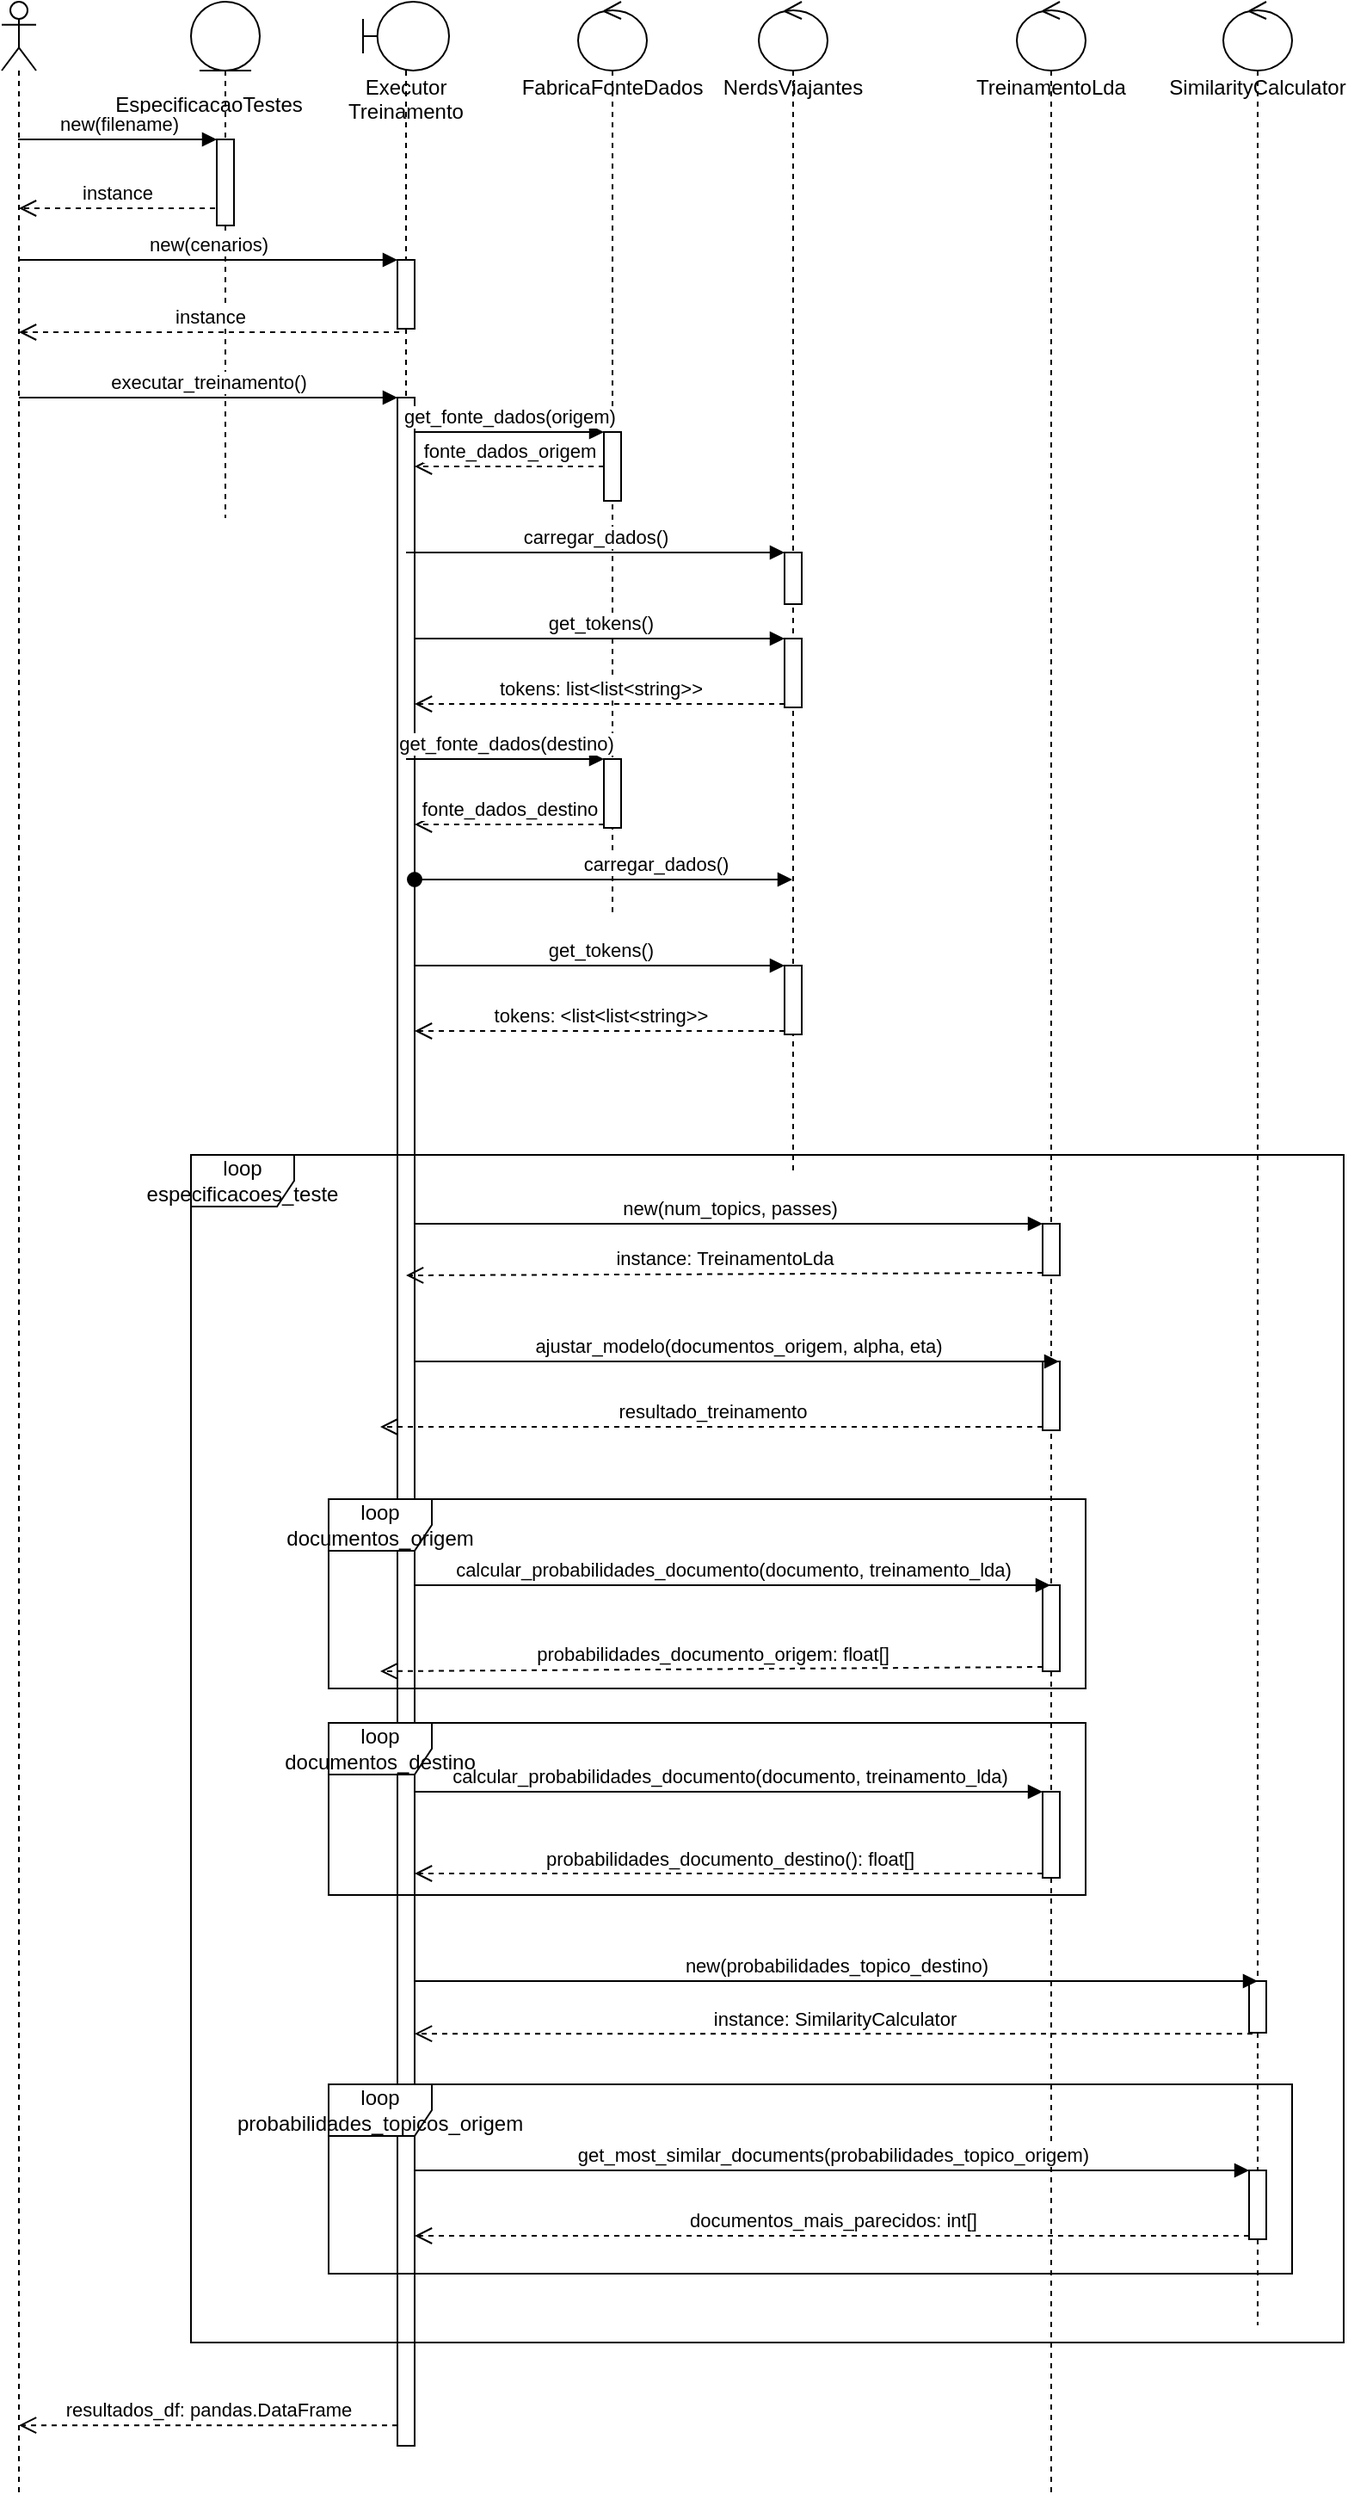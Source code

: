 <mxfile version="14.9.2"><diagram id="l7LE4VtOFidn9pgLbhHb" name="Page-1"><mxGraphModel dx="923" dy="546" grid="1" gridSize="10" guides="1" tooltips="1" connect="1" arrows="1" fold="1" page="1" pageScale="1" pageWidth="850" pageHeight="300" math="0" shadow="0"><root><mxCell id="0"/><mxCell id="1" parent="0"/><mxCell id="Nyy3oNbUy6ZS3wPXGZzE-1" value="&lt;div&gt;Executor&lt;/div&gt;&lt;div&gt;Treinamento&lt;/div&gt;&lt;div&gt;&lt;br&gt;&lt;/div&gt;&lt;div&gt;&lt;br&gt;&lt;/div&gt;" style="shape=umlLifeline;participant=umlBoundary;perimeter=lifelinePerimeter;whiteSpace=wrap;html=1;container=1;collapsible=0;recursiveResize=0;verticalAlign=top;spacingTop=36;outlineConnect=0;noLabel=0;" vertex="1" parent="1"><mxGeometry x="260" y="30" width="50" height="300" as="geometry"/></mxCell><mxCell id="Nyy3oNbUy6ZS3wPXGZzE-2" value="&lt;div&gt;TreinamentoLda&lt;/div&gt;&lt;div&gt;&lt;br&gt;&lt;/div&gt;" style="shape=umlLifeline;participant=umlControl;perimeter=lifelinePerimeter;whiteSpace=wrap;html=1;container=1;collapsible=0;recursiveResize=0;verticalAlign=top;spacingTop=36;outlineConnect=0;" vertex="1" parent="1"><mxGeometry x="640" y="30" width="40" height="1450" as="geometry"/></mxCell><mxCell id="Nyy3oNbUy6ZS3wPXGZzE-40" value="" style="html=1;points=[];perimeter=orthogonalPerimeter;" vertex="1" parent="Nyy3oNbUy6ZS3wPXGZzE-2"><mxGeometry x="15" y="710" width="10" height="30" as="geometry"/></mxCell><mxCell id="Nyy3oNbUy6ZS3wPXGZzE-3" value="" style="shape=umlLifeline;participant=umlActor;perimeter=lifelinePerimeter;whiteSpace=wrap;html=1;container=1;collapsible=0;recursiveResize=0;verticalAlign=top;spacingTop=36;outlineConnect=0;" vertex="1" parent="1"><mxGeometry x="50" y="30" width="20" height="1450" as="geometry"/></mxCell><mxCell id="Nyy3oNbUy6ZS3wPXGZzE-7" value="" style="shape=umlLifeline;participant=umlEntity;perimeter=lifelinePerimeter;whiteSpace=wrap;html=1;container=1;collapsible=0;recursiveResize=0;verticalAlign=top;spacingTop=36;outlineConnect=0;" vertex="1" parent="1"><mxGeometry x="160" y="30" width="40" height="300" as="geometry"/></mxCell><mxCell id="Nyy3oNbUy6ZS3wPXGZzE-8" value="&lt;div&gt;EspecificacaoTestes&lt;/div&gt;" style="text;html=1;align=center;verticalAlign=middle;resizable=0;points=[];autosize=1;strokeColor=none;" vertex="1" parent="1"><mxGeometry x="110" y="80" width="120" height="20" as="geometry"/></mxCell><mxCell id="Nyy3oNbUy6ZS3wPXGZzE-9" value="" style="html=1;points=[];perimeter=orthogonalPerimeter;" vertex="1" parent="1"><mxGeometry x="175" y="110" width="10" height="50" as="geometry"/></mxCell><mxCell id="Nyy3oNbUy6ZS3wPXGZzE-10" value="new(filename)" style="html=1;verticalAlign=bottom;endArrow=block;entryX=0;entryY=0;" edge="1" target="Nyy3oNbUy6ZS3wPXGZzE-9" parent="1"><mxGeometry relative="1" as="geometry"><mxPoint x="59.5" y="110" as="sourcePoint"/><Array as="points"><mxPoint x="90" y="110"/></Array></mxGeometry></mxCell><mxCell id="Nyy3oNbUy6ZS3wPXGZzE-11" value="instance" style="html=1;verticalAlign=bottom;endArrow=open;dashed=1;endSize=8;" edge="1" parent="1" target="Nyy3oNbUy6ZS3wPXGZzE-3"><mxGeometry relative="1" as="geometry"><mxPoint x="70" y="190" as="targetPoint"/><mxPoint x="174" y="150" as="sourcePoint"/><Array as="points"><mxPoint x="130" y="150"/></Array></mxGeometry></mxCell><mxCell id="Nyy3oNbUy6ZS3wPXGZzE-12" value="" style="html=1;points=[];perimeter=orthogonalPerimeter;" vertex="1" parent="1"><mxGeometry x="280" y="180" width="10" height="40" as="geometry"/></mxCell><mxCell id="Nyy3oNbUy6ZS3wPXGZzE-13" value="new(cenarios)" style="html=1;verticalAlign=bottom;endArrow=block;entryX=0;entryY=0;" edge="1" target="Nyy3oNbUy6ZS3wPXGZzE-12" parent="1" source="Nyy3oNbUy6ZS3wPXGZzE-3"><mxGeometry relative="1" as="geometry"><mxPoint x="360" y="210" as="sourcePoint"/></mxGeometry></mxCell><mxCell id="Nyy3oNbUy6ZS3wPXGZzE-14" value="instance" style="html=1;verticalAlign=bottom;endArrow=open;dashed=1;endSize=8;exitX=0.1;exitY=1.05;exitDx=0;exitDy=0;exitPerimeter=0;" edge="1" source="Nyy3oNbUy6ZS3wPXGZzE-12" parent="1" target="Nyy3oNbUy6ZS3wPXGZzE-3"><mxGeometry relative="1" as="geometry"><mxPoint x="360" y="286" as="targetPoint"/></mxGeometry></mxCell><mxCell id="Nyy3oNbUy6ZS3wPXGZzE-15" value="" style="html=1;points=[];perimeter=orthogonalPerimeter;" vertex="1" parent="1"><mxGeometry x="280" y="260" width="10" height="1190" as="geometry"/></mxCell><mxCell id="Nyy3oNbUy6ZS3wPXGZzE-16" value="executar_treinamento()" style="html=1;verticalAlign=bottom;endArrow=block;entryX=0;entryY=0;" edge="1" target="Nyy3oNbUy6ZS3wPXGZzE-15" parent="1" source="Nyy3oNbUy6ZS3wPXGZzE-3"><mxGeometry relative="1" as="geometry"><mxPoint x="210" y="260" as="sourcePoint"/></mxGeometry></mxCell><mxCell id="Nyy3oNbUy6ZS3wPXGZzE-17" value="resultados_df: pandas.DataFrame" style="html=1;verticalAlign=bottom;endArrow=open;dashed=1;endSize=8;exitX=0;exitY=0.99;exitDx=0;exitDy=0;exitPerimeter=0;" edge="1" source="Nyy3oNbUy6ZS3wPXGZzE-15" parent="1" target="Nyy3oNbUy6ZS3wPXGZzE-3"><mxGeometry relative="1" as="geometry"><mxPoint x="60" y="336" as="targetPoint"/><mxPoint x="285" y="1580" as="sourcePoint"/></mxGeometry></mxCell><mxCell id="Nyy3oNbUy6ZS3wPXGZzE-18" value="&lt;div&gt;FabricaFonteDados&lt;/div&gt;&lt;div&gt;&lt;br&gt;&lt;/div&gt;" style="shape=umlLifeline;participant=umlControl;perimeter=lifelinePerimeter;whiteSpace=wrap;html=1;container=1;collapsible=0;recursiveResize=0;verticalAlign=top;spacingTop=36;outlineConnect=0;" vertex="1" parent="1"><mxGeometry x="385" y="30" width="40" height="530" as="geometry"/></mxCell><mxCell id="Nyy3oNbUy6ZS3wPXGZzE-19" value="" style="html=1;points=[];perimeter=orthogonalPerimeter;" vertex="1" parent="1"><mxGeometry x="400" y="280" width="10" height="40" as="geometry"/></mxCell><mxCell id="Nyy3oNbUy6ZS3wPXGZzE-20" value="get_fonte_dados(origem)" style="html=1;verticalAlign=bottom;endArrow=block;entryX=0;entryY=0;" edge="1" target="Nyy3oNbUy6ZS3wPXGZzE-19" parent="1" source="Nyy3oNbUy6ZS3wPXGZzE-15"><mxGeometry relative="1" as="geometry"><mxPoint x="330" y="280" as="sourcePoint"/></mxGeometry></mxCell><mxCell id="Nyy3oNbUy6ZS3wPXGZzE-21" value="&lt;div&gt;fonte_dados_origem&lt;/div&gt;" style="html=1;verticalAlign=bottom;endArrow=open;dashed=1;endSize=8;" edge="1" source="Nyy3oNbUy6ZS3wPXGZzE-19" parent="1" target="Nyy3oNbUy6ZS3wPXGZzE-15"><mxGeometry relative="1" as="geometry"><mxPoint x="290" y="356" as="targetPoint"/></mxGeometry></mxCell><mxCell id="Nyy3oNbUy6ZS3wPXGZzE-22" value="NerdsViajantes" style="shape=umlLifeline;participant=umlControl;perimeter=lifelinePerimeter;whiteSpace=wrap;html=1;container=1;collapsible=0;recursiveResize=0;verticalAlign=top;spacingTop=36;outlineConnect=0;" vertex="1" parent="1"><mxGeometry x="490" y="30" width="40" height="680" as="geometry"/></mxCell><mxCell id="Nyy3oNbUy6ZS3wPXGZzE-24" value="carregar_dados()" style="html=1;verticalAlign=bottom;endArrow=block;entryX=0;entryY=0;" edge="1" target="Nyy3oNbUy6ZS3wPXGZzE-23" parent="1"><mxGeometry relative="1" as="geometry"><mxPoint x="285" y="350" as="sourcePoint"/></mxGeometry></mxCell><mxCell id="Nyy3oNbUy6ZS3wPXGZzE-23" value="" style="html=1;points=[];perimeter=orthogonalPerimeter;" vertex="1" parent="1"><mxGeometry x="505" y="350" width="10" height="30" as="geometry"/></mxCell><mxCell id="Nyy3oNbUy6ZS3wPXGZzE-26" value="" style="html=1;points=[];perimeter=orthogonalPerimeter;" vertex="1" parent="1"><mxGeometry x="505" y="400" width="10" height="40" as="geometry"/></mxCell><mxCell id="Nyy3oNbUy6ZS3wPXGZzE-27" value="get_tokens()" style="html=1;verticalAlign=bottom;endArrow=block;entryX=0;entryY=0;" edge="1" target="Nyy3oNbUy6ZS3wPXGZzE-26" parent="1" source="Nyy3oNbUy6ZS3wPXGZzE-15"><mxGeometry relative="1" as="geometry"><mxPoint x="435" y="400" as="sourcePoint"/></mxGeometry></mxCell><mxCell id="Nyy3oNbUy6ZS3wPXGZzE-28" value="tokens: list&amp;lt;list&amp;lt;string&amp;gt;&amp;gt;" style="html=1;verticalAlign=bottom;endArrow=open;dashed=1;endSize=8;exitX=0;exitY=0.95;" edge="1" source="Nyy3oNbUy6ZS3wPXGZzE-26" parent="1" target="Nyy3oNbUy6ZS3wPXGZzE-15"><mxGeometry relative="1" as="geometry"><mxPoint x="435" y="476" as="targetPoint"/></mxGeometry></mxCell><mxCell id="Nyy3oNbUy6ZS3wPXGZzE-29" value="" style="html=1;points=[];perimeter=orthogonalPerimeter;" vertex="1" parent="1"><mxGeometry x="400" y="470" width="10" height="40" as="geometry"/></mxCell><mxCell id="Nyy3oNbUy6ZS3wPXGZzE-30" value="get_fonte_dados(destino)" style="html=1;verticalAlign=bottom;endArrow=block;entryX=0;entryY=0;" edge="1" target="Nyy3oNbUy6ZS3wPXGZzE-29" parent="1"><mxGeometry relative="1" as="geometry"><mxPoint x="285" y="470" as="sourcePoint"/></mxGeometry></mxCell><mxCell id="Nyy3oNbUy6ZS3wPXGZzE-31" value="fonte_dados_destino" style="html=1;verticalAlign=bottom;endArrow=open;dashed=1;endSize=8;exitX=0;exitY=0.95;" edge="1" source="Nyy3oNbUy6ZS3wPXGZzE-29" parent="1" target="Nyy3oNbUy6ZS3wPXGZzE-15"><mxGeometry relative="1" as="geometry"><mxPoint x="330" y="546" as="targetPoint"/></mxGeometry></mxCell><mxCell id="Nyy3oNbUy6ZS3wPXGZzE-33" value="carregar_dados()" style="html=1;verticalAlign=bottom;startArrow=oval;startFill=1;endArrow=block;startSize=8;" edge="1" parent="1" source="Nyy3oNbUy6ZS3wPXGZzE-15" target="Nyy3oNbUy6ZS3wPXGZzE-22"><mxGeometry x="0.269" width="60" relative="1" as="geometry"><mxPoint x="430" y="530" as="sourcePoint"/><mxPoint x="490" y="530" as="targetPoint"/><Array as="points"><mxPoint x="480" y="540"/></Array><mxPoint as="offset"/></mxGeometry></mxCell><mxCell id="Nyy3oNbUy6ZS3wPXGZzE-34" value="" style="html=1;points=[];perimeter=orthogonalPerimeter;" vertex="1" parent="1"><mxGeometry x="505" y="590" width="10" height="40" as="geometry"/></mxCell><mxCell id="Nyy3oNbUy6ZS3wPXGZzE-35" value="get_tokens()" style="html=1;verticalAlign=bottom;endArrow=block;entryX=0;entryY=0;" edge="1" target="Nyy3oNbUy6ZS3wPXGZzE-34" parent="1" source="Nyy3oNbUy6ZS3wPXGZzE-15"><mxGeometry relative="1" as="geometry"><mxPoint x="435" y="590" as="sourcePoint"/></mxGeometry></mxCell><mxCell id="Nyy3oNbUy6ZS3wPXGZzE-36" value="tokens: &amp;lt;list&amp;lt;list&amp;lt;string&amp;gt;&amp;gt;" style="html=1;verticalAlign=bottom;endArrow=open;dashed=1;endSize=8;exitX=0;exitY=0.95;" edge="1" source="Nyy3oNbUy6ZS3wPXGZzE-34" parent="1" target="Nyy3oNbUy6ZS3wPXGZzE-15"><mxGeometry relative="1" as="geometry"><mxPoint x="280" y="666" as="targetPoint"/></mxGeometry></mxCell><mxCell id="Nyy3oNbUy6ZS3wPXGZzE-42" value="instance: TreinamentoLda" style="html=1;verticalAlign=bottom;endArrow=open;dashed=1;endSize=8;exitX=0;exitY=0.95;" edge="1" source="Nyy3oNbUy6ZS3wPXGZzE-40" parent="1"><mxGeometry relative="1" as="geometry"><mxPoint x="285" y="770" as="targetPoint"/></mxGeometry></mxCell><mxCell id="Nyy3oNbUy6ZS3wPXGZzE-41" value="new(num_topics, passes)" style="html=1;verticalAlign=bottom;endArrow=block;entryX=0;entryY=0;" edge="1" target="Nyy3oNbUy6ZS3wPXGZzE-40" parent="1" source="Nyy3oNbUy6ZS3wPXGZzE-15"><mxGeometry relative="1" as="geometry"><mxPoint x="585" y="680" as="sourcePoint"/></mxGeometry></mxCell><mxCell id="Nyy3oNbUy6ZS3wPXGZzE-47" value="" style="html=1;points=[];perimeter=orthogonalPerimeter;" vertex="1" parent="1"><mxGeometry x="655" y="820" width="10" height="40" as="geometry"/></mxCell><mxCell id="Nyy3oNbUy6ZS3wPXGZzE-48" value="ajustar_modelo(documentos_origem, alpha, eta)" style="html=1;verticalAlign=bottom;endArrow=block;" edge="1" parent="1"><mxGeometry relative="1" as="geometry"><mxPoint x="290" y="820" as="sourcePoint"/><mxPoint x="664.5" y="820" as="targetPoint"/></mxGeometry></mxCell><mxCell id="Nyy3oNbUy6ZS3wPXGZzE-49" value="resultado_treinamento" style="html=1;verticalAlign=bottom;endArrow=open;dashed=1;endSize=8;exitX=0;exitY=0.95;" edge="1" source="Nyy3oNbUy6ZS3wPXGZzE-47" parent="1"><mxGeometry relative="1" as="geometry"><mxPoint x="270" y="858" as="targetPoint"/></mxGeometry></mxCell><mxCell id="Nyy3oNbUy6ZS3wPXGZzE-50" value="" style="html=1;points=[];perimeter=orthogonalPerimeter;" vertex="1" parent="1"><mxGeometry x="655" y="950" width="10" height="50" as="geometry"/></mxCell><mxCell id="Nyy3oNbUy6ZS3wPXGZzE-51" value="calcular_probabilidades_documento(documento, treinamento_lda)" style="html=1;verticalAlign=bottom;endArrow=block;" edge="1" target="Nyy3oNbUy6ZS3wPXGZzE-2" parent="1"><mxGeometry relative="1" as="geometry"><mxPoint x="290" y="950" as="sourcePoint"/></mxGeometry></mxCell><mxCell id="Nyy3oNbUy6ZS3wPXGZzE-52" value="probabilidades_documento_origem: float[]" style="html=1;verticalAlign=bottom;endArrow=open;dashed=1;endSize=8;exitX=0;exitY=0.95;" edge="1" source="Nyy3oNbUy6ZS3wPXGZzE-50" parent="1"><mxGeometry relative="1" as="geometry"><mxPoint x="270" y="1000" as="targetPoint"/></mxGeometry></mxCell><mxCell id="Nyy3oNbUy6ZS3wPXGZzE-53" value="" style="html=1;points=[];perimeter=orthogonalPerimeter;" vertex="1" parent="1"><mxGeometry x="655" y="1070" width="10" height="50" as="geometry"/></mxCell><mxCell id="Nyy3oNbUy6ZS3wPXGZzE-54" value="calcular_probabilidades_documento(documento, treinamento_lda)" style="html=1;verticalAlign=bottom;endArrow=block;entryX=0;entryY=0;" edge="1" target="Nyy3oNbUy6ZS3wPXGZzE-53" parent="1" source="Nyy3oNbUy6ZS3wPXGZzE-15"><mxGeometry relative="1" as="geometry"><mxPoint x="270" y="950" as="sourcePoint"/></mxGeometry></mxCell><mxCell id="Nyy3oNbUy6ZS3wPXGZzE-55" value="probabilidades_documento_destino(): float[]" style="html=1;verticalAlign=bottom;endArrow=open;dashed=1;endSize=8;exitX=0;exitY=0.95;" edge="1" source="Nyy3oNbUy6ZS3wPXGZzE-53" parent="1" target="Nyy3oNbUy6ZS3wPXGZzE-15"><mxGeometry relative="1" as="geometry"><mxPoint x="270" y="1026" as="targetPoint"/></mxGeometry></mxCell><mxCell id="Nyy3oNbUy6ZS3wPXGZzE-56" value="&lt;div&gt;SimilarityCalculator&lt;/div&gt;&lt;div&gt;&lt;br&gt;&lt;/div&gt;" style="shape=umlLifeline;participant=umlControl;perimeter=lifelinePerimeter;whiteSpace=wrap;html=1;container=1;collapsible=0;recursiveResize=0;verticalAlign=top;spacingTop=36;outlineConnect=0;" vertex="1" parent="1"><mxGeometry x="760" y="30" width="40" height="1350" as="geometry"/></mxCell><mxCell id="Nyy3oNbUy6ZS3wPXGZzE-57" value="" style="html=1;points=[];perimeter=orthogonalPerimeter;" vertex="1" parent="1"><mxGeometry x="775" y="1180" width="10" height="30" as="geometry"/></mxCell><mxCell id="Nyy3oNbUy6ZS3wPXGZzE-58" value="new(probabilidades_topico_destino)" style="html=1;verticalAlign=bottom;endArrow=block;entryX=0.5;entryY=0;entryDx=0;entryDy=0;entryPerimeter=0;" edge="1" target="Nyy3oNbUy6ZS3wPXGZzE-57" parent="1"><mxGeometry relative="1" as="geometry"><mxPoint x="290" y="1180" as="sourcePoint"/><mxPoint x="750" y="1270" as="targetPoint"/></mxGeometry></mxCell><mxCell id="Nyy3oNbUy6ZS3wPXGZzE-59" value="instance: SimilarityCalculator" style="html=1;verticalAlign=bottom;endArrow=open;dashed=1;endSize=8;exitX=0.2;exitY=1.02;exitDx=0;exitDy=0;exitPerimeter=0;" edge="1" source="Nyy3oNbUy6ZS3wPXGZzE-57" parent="1" target="Nyy3oNbUy6ZS3wPXGZzE-15"><mxGeometry relative="1" as="geometry"><mxPoint x="450" y="1226" as="targetPoint"/></mxGeometry></mxCell><mxCell id="Nyy3oNbUy6ZS3wPXGZzE-60" value="" style="html=1;points=[];perimeter=orthogonalPerimeter;" vertex="1" parent="1"><mxGeometry x="775" y="1290" width="10" height="40" as="geometry"/></mxCell><mxCell id="Nyy3oNbUy6ZS3wPXGZzE-61" value="get_most_similar_documents(probabilidades_topico_origem)" style="html=1;verticalAlign=bottom;endArrow=block;entryX=0;entryY=0;" edge="1" target="Nyy3oNbUy6ZS3wPXGZzE-60" parent="1"><mxGeometry relative="1" as="geometry"><mxPoint x="290" y="1290" as="sourcePoint"/></mxGeometry></mxCell><mxCell id="Nyy3oNbUy6ZS3wPXGZzE-62" value="documentos_mais_parecidos: int[]" style="html=1;verticalAlign=bottom;endArrow=open;dashed=1;endSize=8;exitX=0;exitY=0.95;" edge="1" source="Nyy3oNbUy6ZS3wPXGZzE-60" parent="1" target="Nyy3oNbUy6ZS3wPXGZzE-15"><mxGeometry relative="1" as="geometry"><mxPoint x="705" y="1366" as="targetPoint"/></mxGeometry></mxCell><mxCell id="Nyy3oNbUy6ZS3wPXGZzE-68" value="&lt;div&gt;loop&lt;/div&gt;&lt;div&gt;probabilidades_topicos_origem&lt;br&gt;&lt;/div&gt;" style="shape=umlFrame;whiteSpace=wrap;html=1;" vertex="1" parent="1"><mxGeometry x="240" y="1240" width="560" height="110" as="geometry"/></mxCell><mxCell id="Nyy3oNbUy6ZS3wPXGZzE-69" value="&lt;div&gt;loop&lt;/div&gt;&lt;div&gt;documentos_destino&lt;br&gt;&lt;/div&gt;" style="shape=umlFrame;whiteSpace=wrap;html=1;" vertex="1" parent="1"><mxGeometry x="240" y="1030" width="440" height="100" as="geometry"/></mxCell><mxCell id="Nyy3oNbUy6ZS3wPXGZzE-70" value="&lt;div&gt;loop&lt;/div&gt;&lt;div&gt;documentos_origem&lt;br&gt;&lt;/div&gt;" style="shape=umlFrame;whiteSpace=wrap;html=1;" vertex="1" parent="1"><mxGeometry x="240" y="900" width="440" height="110" as="geometry"/></mxCell><mxCell id="Nyy3oNbUy6ZS3wPXGZzE-71" value="&lt;div&gt;loop&lt;/div&gt;&lt;div&gt;especificacoes_teste&lt;br&gt;&lt;/div&gt;" style="shape=umlFrame;whiteSpace=wrap;html=1;" vertex="1" parent="1"><mxGeometry x="160" y="700" width="670" height="690" as="geometry"/></mxCell></root></mxGraphModel></diagram></mxfile>